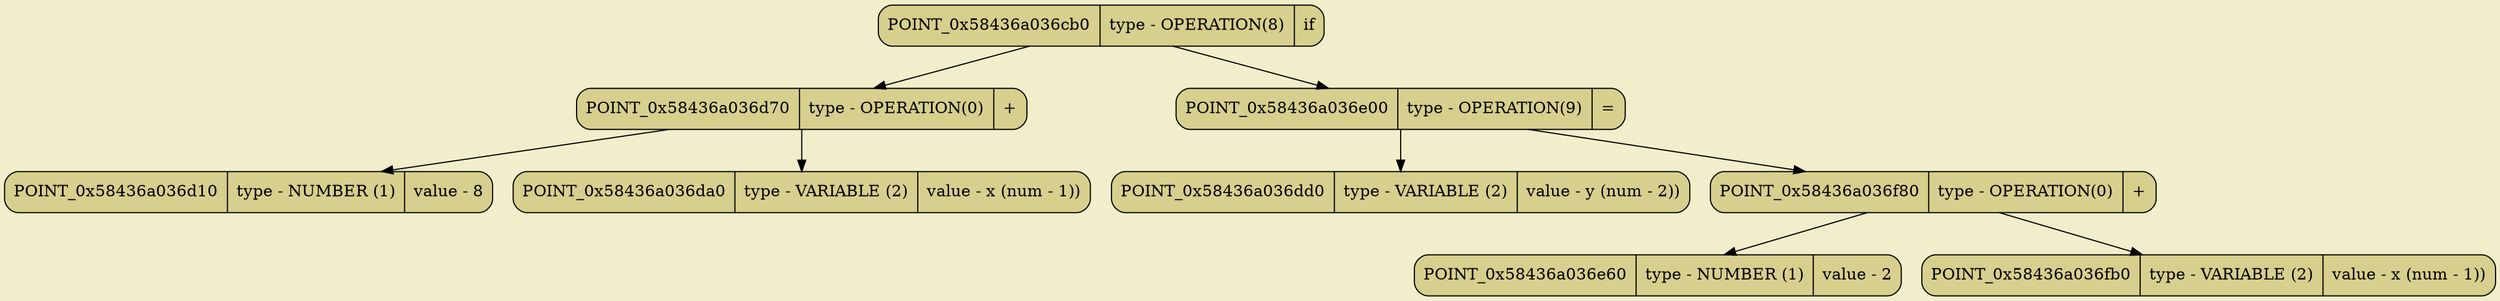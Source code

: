 digraph
{
bgcolor="#F2EECB";
rankdir = TB;
POINT_0x58436a036cb0[shape=Mrecord, label = "POINT_0x58436a036cb0 | type - OPERATION(8) | if", style="filled",fillcolor="#D7CF8D"]
POINT_0x58436a036d70[shape=Mrecord, label = "POINT_0x58436a036d70 | type - OPERATION(0) | +", style="filled",fillcolor="#D7CF8D"]
POINT_0x58436a036d10[shape=Mrecord, label = "POINT_0x58436a036d10 | type - NUMBER (1) | value - 8", style="filled",fillcolor="#D7CF8D"]
POINT_0x58436a036da0[shape=Mrecord, label = "POINT_0x58436a036da0 | type - VARIABLE (2) | value - x (num - 1))", style="filled",fillcolor="#D7CF8D"]
POINT_0x58436a036e00[shape=Mrecord, label = "POINT_0x58436a036e00 | type - OPERATION(9) | =", style="filled",fillcolor="#D7CF8D"]
POINT_0x58436a036dd0[shape=Mrecord, label = "POINT_0x58436a036dd0 | type - VARIABLE (2) | value - y (num - 2))", style="filled",fillcolor="#D7CF8D"]
POINT_0x58436a036f80[shape=Mrecord, label = "POINT_0x58436a036f80 | type - OPERATION(0) | +", style="filled",fillcolor="#D7CF8D"]
POINT_0x58436a036e60[shape=Mrecord, label = "POINT_0x58436a036e60 | type - NUMBER (1) | value - 2", style="filled",fillcolor="#D7CF8D"]
POINT_0x58436a036fb0[shape=Mrecord, label = "POINT_0x58436a036fb0 | type - VARIABLE (2) | value - x (num - 1))", style="filled",fillcolor="#D7CF8D"]
POINT_0x58436a036cb0 -> POINT_0x58436a036d70
POINT_0x58436a036cb0 -> POINT_0x58436a036e00
POINT_0x58436a036d70 -> POINT_0x58436a036d10
POINT_0x58436a036d70 -> POINT_0x58436a036da0
POINT_0x58436a036e00 -> POINT_0x58436a036dd0
POINT_0x58436a036e00 -> POINT_0x58436a036f80
POINT_0x58436a036f80 -> POINT_0x58436a036e60
POINT_0x58436a036f80 -> POINT_0x58436a036fb0
}

